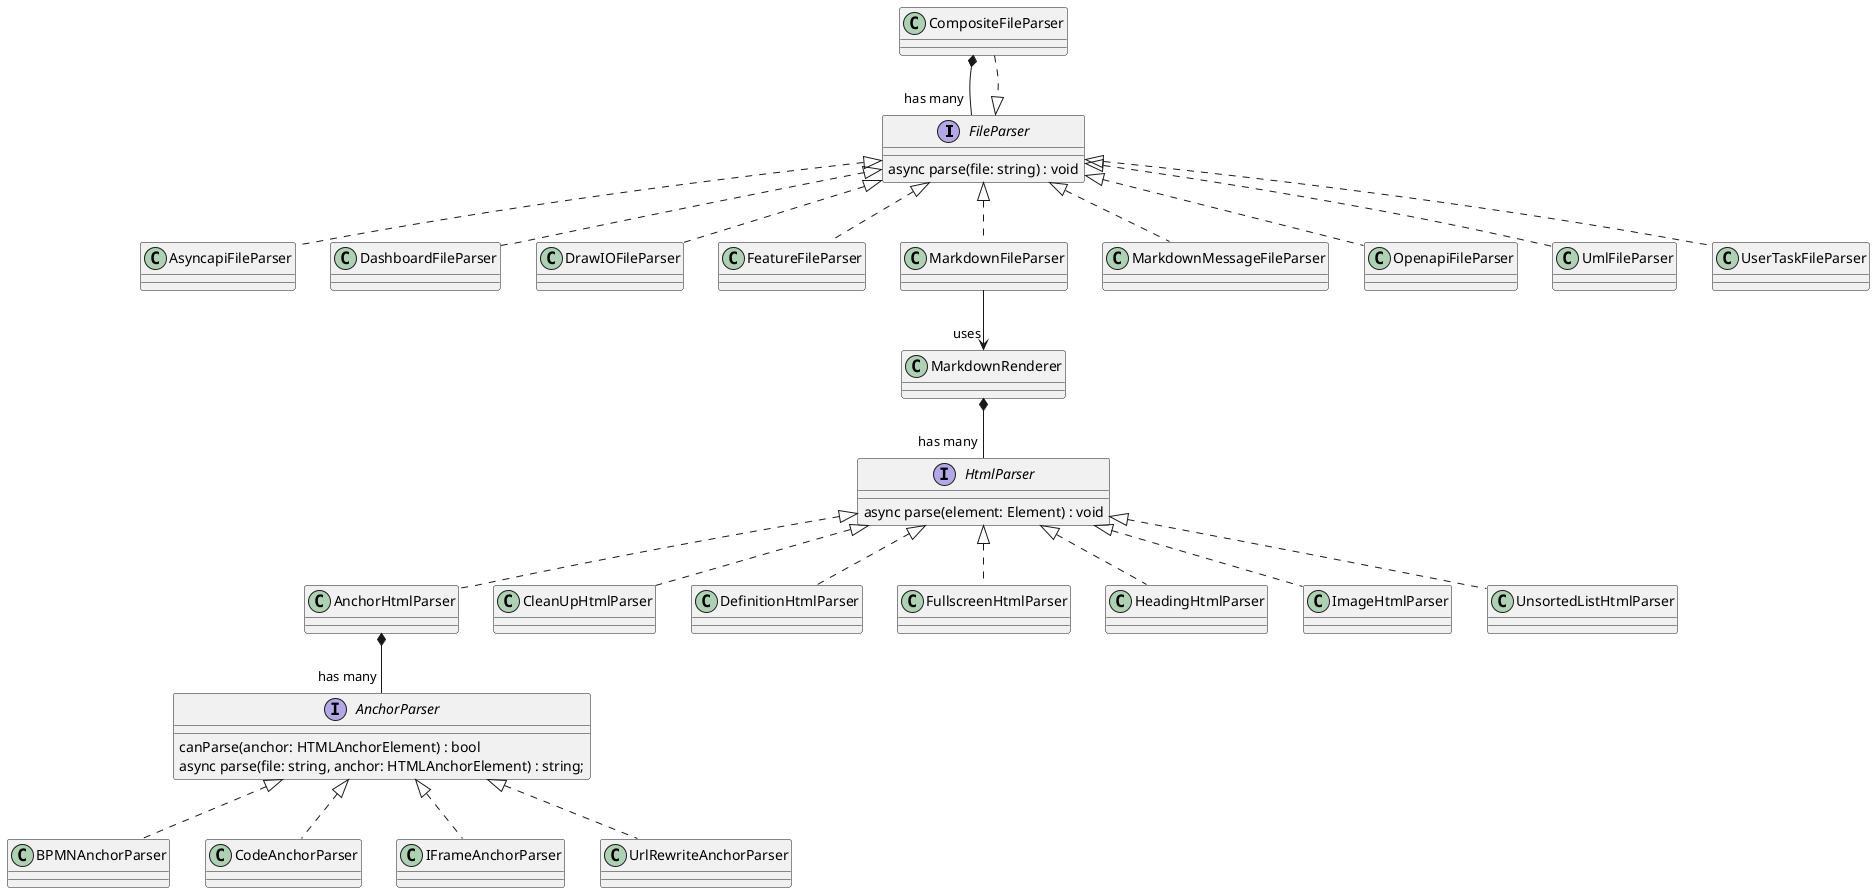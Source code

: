 @startuml

interface FileParser {
    async parse(file: string) : void
}

interface HtmlParser {
    async parse(element: Element) : void
}
interface AnchorParser {
    canParse(anchor: HTMLAnchorElement) : bool
    async parse(file: string, anchor: HTMLAnchorElement) : string;
}

CompositeFileParser *-- "has many" FileParser
CompositeFileParser ..|> FileParser
FileParser <|.. AsyncapiFileParser
FileParser <|.. DashboardFileParser
FileParser <|.. DrawIOFileParser
FileParser <|.. FeatureFileParser
FileParser <|.. MarkdownFileParser
FileParser <|.. MarkdownMessageFileParser
FileParser <|.. OpenapiFileParser
FileParser <|.. UmlFileParser
FileParser <|.. UserTaskFileParser

MarkdownFileParser --> "uses" MarkdownRenderer

MarkdownRenderer *-- "has many" HtmlParser

HtmlParser <|.. AnchorHtmlParser
HtmlParser <|.. CleanUpHtmlParser
HtmlParser <|.. DefinitionHtmlParser
HtmlParser <|.. FullscreenHtmlParser
HtmlParser <|.. HeadingHtmlParser
HtmlParser <|.. ImageHtmlParser
HtmlParser <|.. UnsortedListHtmlParser

AnchorHtmlParser *-- "has many" AnchorParser
AnchorParser <|.. BPMNAnchorParser
AnchorParser <|.. CodeAnchorParser
AnchorParser <|.. IFrameAnchorParser
AnchorParser <|.. UrlRewriteAnchorParser

@enduml